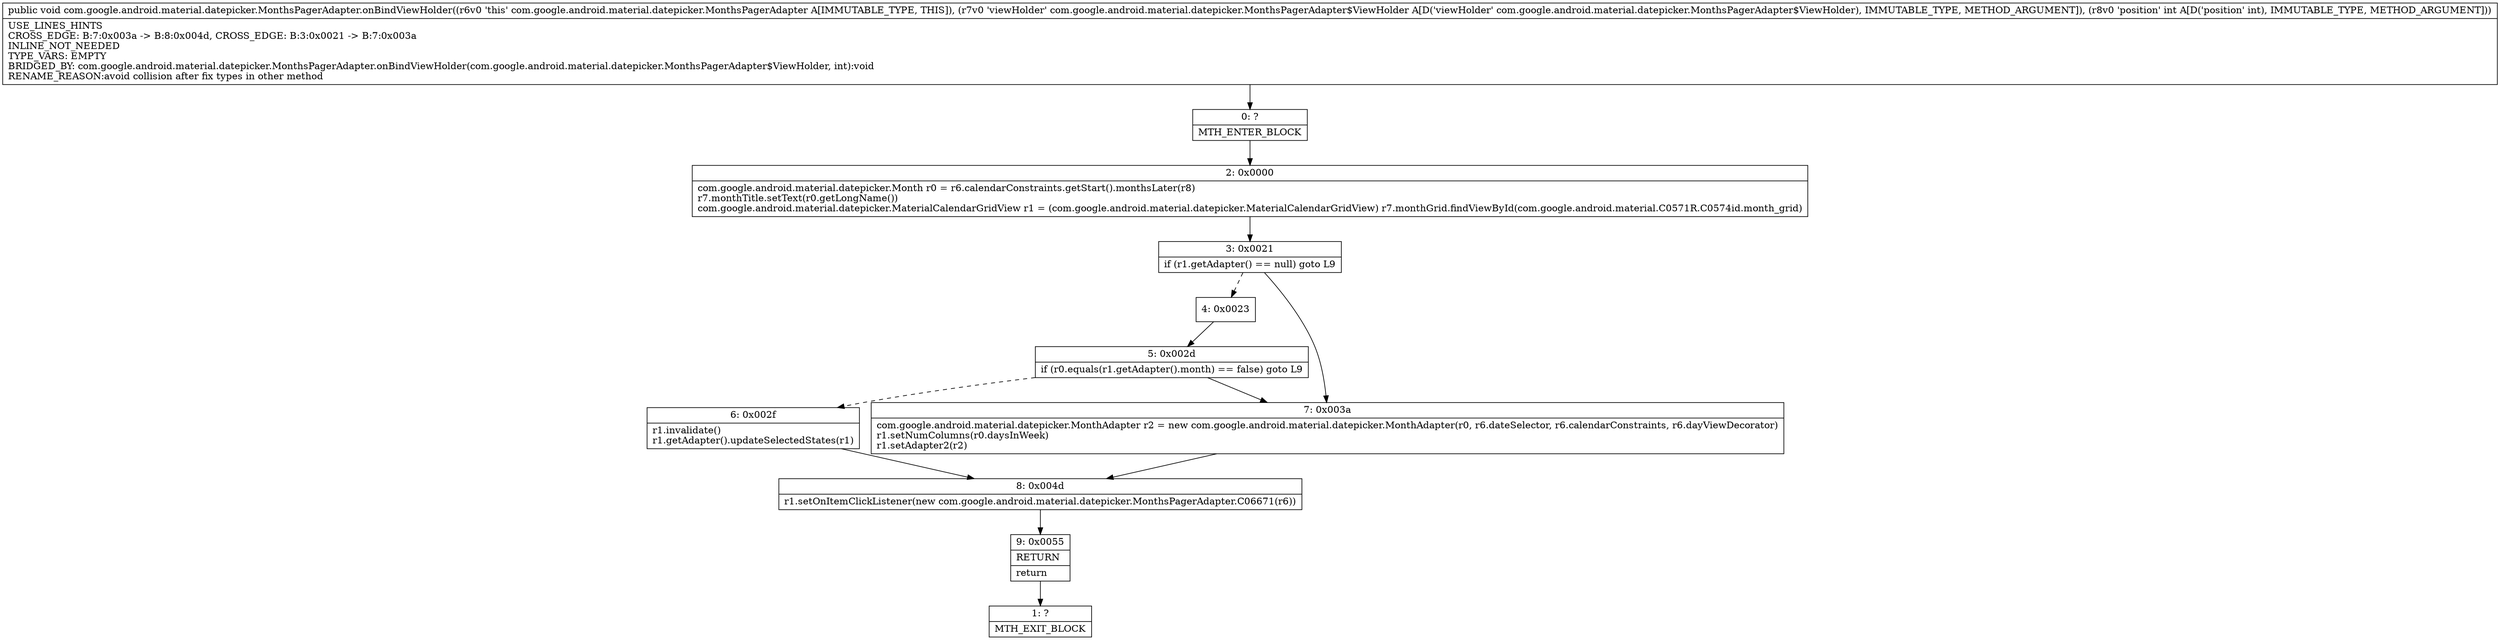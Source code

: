 digraph "CFG forcom.google.android.material.datepicker.MonthsPagerAdapter.onBindViewHolder(Lcom\/google\/android\/material\/datepicker\/MonthsPagerAdapter$ViewHolder;I)V" {
Node_0 [shape=record,label="{0\:\ ?|MTH_ENTER_BLOCK\l}"];
Node_2 [shape=record,label="{2\:\ 0x0000|com.google.android.material.datepicker.Month r0 = r6.calendarConstraints.getStart().monthsLater(r8)\lr7.monthTitle.setText(r0.getLongName())\lcom.google.android.material.datepicker.MaterialCalendarGridView r1 = (com.google.android.material.datepicker.MaterialCalendarGridView) r7.monthGrid.findViewById(com.google.android.material.C0571R.C0574id.month_grid)\l}"];
Node_3 [shape=record,label="{3\:\ 0x0021|if (r1.getAdapter() == null) goto L9\l}"];
Node_4 [shape=record,label="{4\:\ 0x0023}"];
Node_5 [shape=record,label="{5\:\ 0x002d|if (r0.equals(r1.getAdapter().month) == false) goto L9\l}"];
Node_6 [shape=record,label="{6\:\ 0x002f|r1.invalidate()\lr1.getAdapter().updateSelectedStates(r1)\l}"];
Node_8 [shape=record,label="{8\:\ 0x004d|r1.setOnItemClickListener(new com.google.android.material.datepicker.MonthsPagerAdapter.C06671(r6))\l}"];
Node_9 [shape=record,label="{9\:\ 0x0055|RETURN\l|return\l}"];
Node_1 [shape=record,label="{1\:\ ?|MTH_EXIT_BLOCK\l}"];
Node_7 [shape=record,label="{7\:\ 0x003a|com.google.android.material.datepicker.MonthAdapter r2 = new com.google.android.material.datepicker.MonthAdapter(r0, r6.dateSelector, r6.calendarConstraints, r6.dayViewDecorator)\lr1.setNumColumns(r0.daysInWeek)\lr1.setAdapter2(r2)\l}"];
MethodNode[shape=record,label="{public void com.google.android.material.datepicker.MonthsPagerAdapter.onBindViewHolder((r6v0 'this' com.google.android.material.datepicker.MonthsPagerAdapter A[IMMUTABLE_TYPE, THIS]), (r7v0 'viewHolder' com.google.android.material.datepicker.MonthsPagerAdapter$ViewHolder A[D('viewHolder' com.google.android.material.datepicker.MonthsPagerAdapter$ViewHolder), IMMUTABLE_TYPE, METHOD_ARGUMENT]), (r8v0 'position' int A[D('position' int), IMMUTABLE_TYPE, METHOD_ARGUMENT]))  | USE_LINES_HINTS\lCROSS_EDGE: B:7:0x003a \-\> B:8:0x004d, CROSS_EDGE: B:3:0x0021 \-\> B:7:0x003a\lINLINE_NOT_NEEDED\lTYPE_VARS: EMPTY\lBRIDGED_BY: com.google.android.material.datepicker.MonthsPagerAdapter.onBindViewHolder(com.google.android.material.datepicker.MonthsPagerAdapter$ViewHolder, int):void\lRENAME_REASON:avoid collision after fix types in other method\l}"];
MethodNode -> Node_0;Node_0 -> Node_2;
Node_2 -> Node_3;
Node_3 -> Node_4[style=dashed];
Node_3 -> Node_7;
Node_4 -> Node_5;
Node_5 -> Node_6[style=dashed];
Node_5 -> Node_7;
Node_6 -> Node_8;
Node_8 -> Node_9;
Node_9 -> Node_1;
Node_7 -> Node_8;
}

